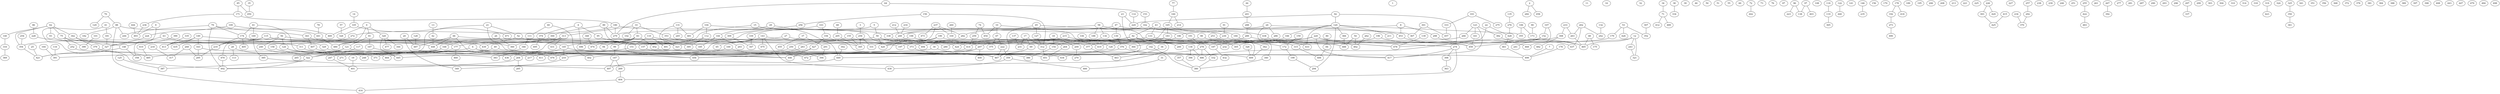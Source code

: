 graph {
  0;
  1;
  2;
  3;
  4;
  5;
  6;
  7;
  8;
  9;
  10;
  11;
  12;
  13;
  14;
  15;
  16;
  17;
  18;
  19;
  20;
  21;
  22;
  23;
  24;
  25;
  26;
  27;
  28;
  29;
  30;
  31;
  32;
  33;
  34;
  35;
  36;
  37;
  38;
  39;
  40;
  41;
  42;
  43;
  44;
  45;
  46;
  47;
  48;
  49;
  50;
  51;
  52;
  53;
  54;
  55;
  56;
  57;
  58;
  59;
  60;
  61;
  62;
  63;
  64;
  65;
  66;
  67;
  68;
  69;
  70;
  71;
  72;
  73;
  74;
  75;
  76;
  77;
  78;
  79;
  80;
  81;
  82;
  83;
  84;
  85;
  86;
  87;
  88;
  89;
  90;
  91;
  92;
  93;
  94;
  95;
  96;
  97;
  98;
  99;
  100;
  101;
  102;
  103;
  104;
  105;
  106;
  107;
  108;
  109;
  110;
  111;
  112;
  113;
  114;
  115;
  116;
  117;
  118;
  119;
  120;
  121;
  122;
  123;
  124;
  125;
  126;
  127;
  128;
  129;
  130;
  131;
  132;
  133;
  134;
  135;
  136;
  137;
  138;
  139;
  140;
  141;
  142;
  143;
  144;
  145;
  146;
  147;
  148;
  149;
  150;
  151;
  152;
  153;
  154;
  155;
  156;
  157;
  158;
  159;
  160;
  161;
  162;
  163;
  164;
  165;
  166;
  167;
  168;
  169;
  170;
  171;
  172;
  173;
  174;
  175;
  176;
  177;
  178;
  179;
  180;
  181;
  182;
  183;
  184;
  185;
  186;
  187;
  188;
  189;
  190;
  191;
  192;
  193;
  194;
  195;
  196;
  197;
  198;
  199;
  200;
  201;
  202;
  203;
  204;
  205;
  206;
  207;
  208;
  209;
  210;
  211;
  212;
  213;
  214;
  215;
  216;
  217;
  218;
  219;
  220;
  221;
  222;
  223;
  224;
  225;
  226;
  227;
  228;
  229;
  230;
  231;
  232;
  233;
  234;
  235;
  236;
  237;
  238;
  239;
  240;
  241;
  242;
  243;
  244;
  245;
  246;
  247;
  248;
  249;
  250;
  251;
  252;
  253;
  254;
  255;
  256;
  257;
  258;
  259;
  260;
  261;
  262;
  263;
  264;
  265;
  266;
  267;
  268;
  269;
  270;
  271;
  272;
  273;
  274;
  275;
  276;
  277;
  278;
  279;
  280;
  281;
  282;
  283;
  284;
  285;
  286;
  287;
  288;
  289;
  290;
  291;
  292;
  293;
  294;
  295;
  296;
  297;
  298;
  299;
  300;
  301;
  302;
  303;
  304;
  305;
  306;
  307;
  308;
  309;
  310;
  311;
  312;
  313;
  314;
  315;
  316;
  317;
  318;
  319;
  320;
  321;
  322;
  323;
  324;
  325;
  326;
  327;
  328;
  329;
  330;
  331;
  332;
  333;
  334;
  335;
  336;
  337;
  338;
  339;
  340;
  341;
  342;
  343;
  344;
  345;
  346;
  347;
  348;
  349;
  350;
  351;
  352;
  353;
  354;
  355;
  356;
  357;
  358;
  359;
  360;
  361;
  362;
  363;
  364;
  365;
  366;
  367;
  368;
  369;
  370;
  371;
  372;
  373;
  374;
  375;
  376;
  377;
  378;
  379;
  380;
  381;
  382;
  383;
  384;
  385;
  386;
  387;
  388;
  389;
  390;
  391;
  392;
  393;
  394;
  395;
  396;
  397;
  398;
  399;
  400;
  401;
  402;
  403;
  404;
  405;
  406;
  407;
  408;
  409;
  410;
  411;
  412;
  413;
  414;
  415;
  416;
  417;
  418;
  419;
  420;
  421;
  422;
  423;
  424;
  425;
  426;
  427;
  428;
  429;
  430;
  431;
  432;
  433;
  434;
  435;
  436;
  437;
  438;
  439;
  440;
  441;
  442;
  443;
  444;
  445;
  446;
  447;
  448;
  449;
  450;
  451;
  452;
  453;
  454;
  455;
  456;
  457;
  458;
  459;
  460;
  461;
  462;
  463;
  464;
  465;
  466;
  467;
  468;
  469;
  470;
  471;
  472;
  473;
  474;
  475;
  476;
  477;
  478;
  479;
  480;
  481;
  482;
  483;
  484;
  485;
  486;
  487;
  488;
  489;
  490;
  491;
  492;
  493;
  494;
  495;
  496;
  497;
  498;
  499;
  0 -- 320;
  0 -- 480;
  0 -- 81;
  0 -- 328;
  2 -- 458;
  2 -- 284;
  3 -- 258;
  4 -- 496;
  4 -- 374;
  4 -- 95;
  5 -- 59;
  5 -- 383;
  6 -- 210;
  6 -- 467;
  6 -- 485;
  7 -- 499;
  8 -- 453;
  8 -- 249;
  8 -- 298;
  9 -- 358;
  9 -- 493;
  10 -- 67;
  10 -- 454;
  10 -- 126;
  12 -- 321;
  12 -- 465;
  12 -- 243;
  12 -- 197;
  13 -- 42;
  14 -- 105;
  15 -- 230;
  15 -- 439;
  17 -- 69;
  17 -- 231;
  17 -- 312;
  18 -- 209;
  18 -- 154;
  19 -- 401;
  20 -- 487;
  20 -- 349;
  21 -- 322;
  21 -- 52;
  21 -- 446;
  22 -- 486;
  22 -- 428;
  23 -- 451;
  23 -- 229;
  24 -- 340;
  24 -- 279;
  24 -- 286;
  24 -- 367;
  25 -- 421;
  26 -- 360;
  27 -- 480;
  27 -- 187;
  28 -- 113;
  28 -- 271;
  29 -- 144;
  29 -- 449;
  30 -- 434;
  30 -- 456;
  31 -- 466;
  33 -- 353;
  33 -- 83;
  33 -- 102;
  33 -- 313;
  34 -- 71;
  35 -- 450;
  36 -- 463;
  37 -- 291;
  37 -- 455;
  38 -- 334;
  40 -- 402;
  40 -- 111;
  41 -- 181;
  41 -- 492;
  42 -- 448;
  43 -- 82;
  43 -- 133;
  43 -- 184;
  44 -- 201;
  45 -- 467;
  45 -- 186;
  45 -- 127;
  47 -- 130;
  47 -- 453;
  47 -- 282;
  48 -- 465;
  48 -- 175;
  49 -- 371;
  49 -- 456;
  52 -- 168;
  52 -- 345;
  53 -- 352;
  53 -- 179;
  53 -- 426;
  54 -- 488;
  54 -- 462;
  56 -- 240;
  56 -- 145;
  56 -- 470;
  56 -- 124;
  57 -- 328;
  58 -- 305;
  58 -- 134;
  58 -- 249;
  58 -- 188;
  59 -- 65;
  59 -- 420;
  59 -- 488;
  59 -- 494;
  61 -- 169;
  61 -- 445;
  61 -- 174;
  62 -- 354;
  62 -- 342;
  62 -- 75;
  62 -- 140;
  62 -- 93;
  63 -- 148;
  63 -- 311;
  64 -- 279;
  64 -- 153;
  66 -- 448;
  66 -- 487;
  66 -- 264;
  66 -- 476;
  67 -- 375;
  67 -- 222;
  68 -- 205;
  69 -- 467;
  70 -- 129;
  70 -- 88;
  71 -- 489;
  71 -- 412;
  72 -- 442;
  74 -- 259;
  74 -- 454;
  75 -- 448;
  75 -- 177;
  75 -- 252;
  75 -- 399;
  77 -- 160;
  78 -- 441;
  79 -- 244;
  79 -- 343;
  79 -- 492;
  79 -- 174;
  80 -- 84;
  81 -- 167;
  81 -- 121;
  82 -- 200;
  82 -- 280;
  82 -- 154;
  82 -- 492;
  83 -- 496;
  83 -- 99;
  83 -- 452;
  83 -- 456;
  83 -- 474;
  83 -- 94;
  84 -- 406;
  85 -- 450;
  85 -- 171;
  86 -- 228;
  88 -- 416;
  88 -- 244;
  88 -- 182;
  88 -- 441;
  89 -- 279;
  89 -- 185;
  89 -- 300;
  90 -- 173;
  91 -- 230;
  92 -- 274;
  92 -- 229;
  92 -- 120;
  93 -- 148;
  95 -- 323;
  96 -- 138;
  96 -- 223;
  97 -- 403;
  97 -- 138;
  98 -- 433;
  98 -- 409;
  98 -- 126;
  99 -- 147;
  100 -- 472;
  100 -- 476;
  101 -- 399;
  103 -- 194;
  103 -- 339;
  104 -- 112;
  104 -- 481;
  104 -- 373;
  105 -- 469;
  105 -- 471;
  106 -- 355;
  106 -- 173;
  107 -- 468;
  107 -- 152;
  109 -- 224;
  109 -- 469;
  110 -- 151;
  110 -- 395;
  110 -- 491;
  111 -- 346;
  112 -- 145;
  112 -- 395;
  114 -- 229;
  115 -- 197;
  115 -- 219;
  115 -- 157;
  115 -- 413;
  116 -- 391;
  117 -- 247;
  118 -- 119;
  119 -- 365;
  120 -- 433;
  120 -- 355;
  120 -- 211;
  120 -- 166;
  120 -- 294;
  120 -- 186;
  120 -- 366;
  121 -- 322;
  121 -- 451;
  121 -- 265;
  122 -- 440;
  123 -- 161;
  123 -- 417;
  123 -- 266;
  123 -- 382;
  124 -- 464;
  124 -- 371;
  125 -- 387;
  126 -- 217;
  127 -- 312;
  128 -- 487;
  130 -- 376;
  131 -- 481;
  131 -- 323;
  131 -- 245;
  132 -- 242;
  133 -- 373;
  133 -- 172;
  134 -- 312;
  135 -- 276;
  136 -- 486;
  136 -- 396;
  137 -- 231;
  139 -- 478;
  140 -- 316;
  142 -- 434;
  142 -- 380;
  143 -- 448;
  143 -- 424;
  143 -- 475;
  143 -- 157;
  143 -- 430;
  144 -- 177;
  144 -- 185;
  144 -- 203;
  145 -- 417;
  145 -- 210;
  145 -- 204;
  146 -- 235;
  147 -- 497;
  147 -- 269;
  148 -- 421;
  148 -- 358;
  149 -- 163;
  149 -- 435;
  149 -- 360;
  149 -- 413;
  150 -- 256;
  150 -- 312;
  151 -- 411;
  152 -- 241;
  152 -- 459;
  153 -- 162;
  154 -- 386;
  155 -- 280;
  155 -- 345;
  155 -- 250;
  157 -- 446;
  158 -- 248;
  159 -- 172;
  160 -- 165;
  160 -- 214;
  161 -- 459;
  162 -- 338;
  162 -- 191;
  163 -- 295;
  163 -- 217;
  164 -- 391;
  165 -- 438;
  165 -- 183;
  165 -- 494;
  166 -- 207;
  167 -- 411;
  168 -- 391;
  168 -- 248;
  169 -- 385;
  171 -- 180;
  171 -- 236;
  172 -- 199;
  174 -- 405;
  174 -- 329;
  174 -- 219;
  176 -- 499;
  177 -- 460;
  177 -- 271;
  178 -- 192;
  178 -- 418;
  179 -- 187;
  180 -- 272;
  180 -- 338;
  180 -- 279;
  181 -- 327;
  183 -- 377;
  184 -- 315;
  186 -- 419;
  187 -- 432;
  190 -- 210;
  190 -- 419;
  190 -- 420;
  191 -- 278;
  192 -- 273;
  193 -- 275;
  193 -- 333;
  194 -- 386;
  194 -- 427;
  196 -- 232;
  196 -- 459;
  198 -- 283;
  198 -- 315;
  198 -- 207;
  199 -- 294;
  201 -- 288;
  202 -- 242;
  202 -- 437;
  202 -- 263;
  204 -- 401;
  204 -- 285;
  205 -- 345;
  207 -- 400;
  207 -- 449;
  207 -- 445;
  209 -- 270;
  210 -- 349;
  212 -- 249;
  215 -- 420;
  215 -- 232;
  216 -- 249;
  218 -- 317;
  219 -- 295;
  220 -- 305;
  220 -- 417;
  220 -- 465;
  220 -- 274;
  220 -- 264;
  220 -- 414;
  222 -- 467;
  222 -- 359;
  224 -- 327;
  226 -- 393;
  226 -- 429;
  228 -- 327;
  230 -- 364;
  230 -- 462;
  233 -- 308;
  233 -- 263;
  234 -- 370;
  236 -- 493;
  237 -- 473;
  237 -- 282;
  237 -- 330;
  237 -- 331;
  240 -- 322;
  243 -- 321;
  247 -- 401;
  249 -- 414;
  250 -- 436;
  250 -- 394;
  252 -- 383;
  253 -- 362;
  254 -- 354;
  255 -- 422;
  256 -- 309;
  257 -- 292;
  258 -- 345;
  258 -- 331;
  259 -- 414;
  260 -- 330;
  262 -- 462;
  263 -- 465;
  264 -- 451;
  266 -- 315;
  267 -- 392;
  268 -- 295;
  268 -- 317;
  269 -- 404;
  272 -- 327;
  273 -- 490;
  274 -- 417;
  274 -- 306;
  274 -- 404;
  276 -- 428;
  278 -- 486;
  278 -- 332;
  278 -- 476;
  279 -- 323;
  282 -- 323;
  283 -- 402;
  288 -- 289;
  289 -- 424;
  289 -- 478;
  291 -- 394;
  292 -- 370;
  297 -- 337;
  298 -- 465;
  300 -- 360;
  301 -- 457;
  301 -- 367;
  302 -- 449;
  306 -- 363;
  307 -- 352;
  308 -- 482;
  308 -- 478;
  309 -- 347;
  309 -- 491;
  311 -- 476;
  312 -- 451;
  313 -- 354;
  313 -- 383;
  313 -- 431;
  315 -- 406;
  316 -- 369;
  319 -- 423;
  320 -- 344;
  320 -- 445;
  320 -- 477;
  322 -- 387;
  322 -- 492;
  325 -- 350;
  326 -- 409;
  327 -- 421;
  329 -- 486;
  332 -- 380;
  333 -- 457;
  335 -- 413;
  336 -- 364;
  338 -- 377;
  339 -- 347;
  340 -- 380;
  342 -- 439;
  342 -- 379;
  343 -- 407;
  343 -- 491;
  346 -- 464;
  348 -- 474;
  350 -- 361;
  353 -- 459;
  354 -- 421;
  357 -- 380;
  359 -- 466;
  359 -- 430;
  362 -- 409;
  366 -- 488;
  373 -- 467;
  374 -- 495;
  376 -- 409;
  376 -- 446;
  377 -- 463;
  379 -- 485;
  382 -- 437;
  385 -- 497;
  390 -- 410;
  393 -- 425;
  404 -- 416;
  407 -- 436;
  410 -- 485;
  414 -- 472;
  415 -- 425;
  422 -- 483;
  427 -- 456;
  427 -- 446;
  428 -- 461;
  438 -- 478;
  441 -- 480;
  444 -- 493;
  449 -- 497;
  452 -- 499;
  453 -- 468;
  461 -- 499;
  470 -- 492;
}